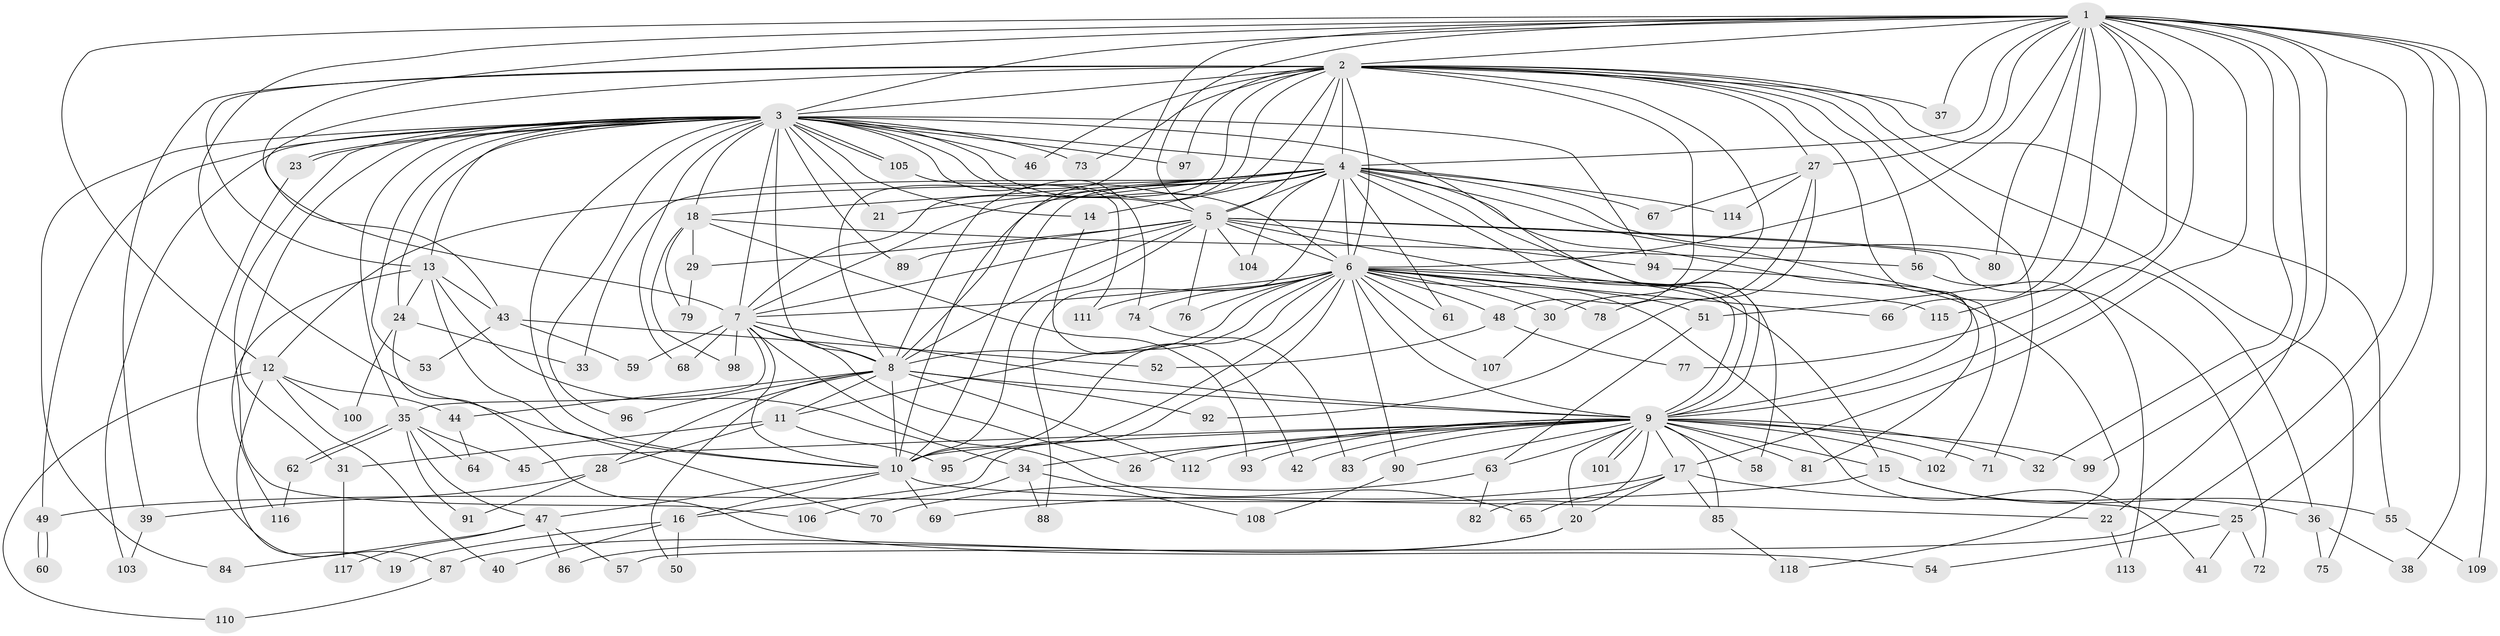 // Generated by graph-tools (version 1.1) at 2025/34/03/09/25 02:34:48]
// undirected, 118 vertices, 261 edges
graph export_dot {
graph [start="1"]
  node [color=gray90,style=filled];
  1;
  2;
  3;
  4;
  5;
  6;
  7;
  8;
  9;
  10;
  11;
  12;
  13;
  14;
  15;
  16;
  17;
  18;
  19;
  20;
  21;
  22;
  23;
  24;
  25;
  26;
  27;
  28;
  29;
  30;
  31;
  32;
  33;
  34;
  35;
  36;
  37;
  38;
  39;
  40;
  41;
  42;
  43;
  44;
  45;
  46;
  47;
  48;
  49;
  50;
  51;
  52;
  53;
  54;
  55;
  56;
  57;
  58;
  59;
  60;
  61;
  62;
  63;
  64;
  65;
  66;
  67;
  68;
  69;
  70;
  71;
  72;
  73;
  74;
  75;
  76;
  77;
  78;
  79;
  80;
  81;
  82;
  83;
  84;
  85;
  86;
  87;
  88;
  89;
  90;
  91;
  92;
  93;
  94;
  95;
  96;
  97;
  98;
  99;
  100;
  101;
  102;
  103;
  104;
  105;
  106;
  107;
  108;
  109;
  110;
  111;
  112;
  113;
  114;
  115;
  116;
  117;
  118;
  1 -- 2;
  1 -- 3;
  1 -- 4;
  1 -- 5;
  1 -- 6;
  1 -- 7;
  1 -- 8;
  1 -- 9;
  1 -- 10;
  1 -- 12;
  1 -- 17;
  1 -- 22;
  1 -- 25;
  1 -- 27;
  1 -- 32;
  1 -- 37;
  1 -- 38;
  1 -- 51;
  1 -- 57;
  1 -- 66;
  1 -- 77;
  1 -- 80;
  1 -- 99;
  1 -- 109;
  1 -- 115;
  2 -- 3;
  2 -- 4;
  2 -- 5;
  2 -- 6;
  2 -- 7;
  2 -- 8;
  2 -- 9;
  2 -- 10;
  2 -- 13;
  2 -- 27;
  2 -- 30;
  2 -- 37;
  2 -- 39;
  2 -- 43;
  2 -- 46;
  2 -- 48;
  2 -- 55;
  2 -- 56;
  2 -- 71;
  2 -- 73;
  2 -- 75;
  2 -- 97;
  3 -- 4;
  3 -- 5;
  3 -- 6;
  3 -- 7;
  3 -- 8;
  3 -- 9;
  3 -- 10;
  3 -- 13;
  3 -- 14;
  3 -- 18;
  3 -- 21;
  3 -- 23;
  3 -- 23;
  3 -- 24;
  3 -- 31;
  3 -- 35;
  3 -- 46;
  3 -- 49;
  3 -- 53;
  3 -- 68;
  3 -- 73;
  3 -- 74;
  3 -- 84;
  3 -- 89;
  3 -- 94;
  3 -- 96;
  3 -- 97;
  3 -- 103;
  3 -- 105;
  3 -- 105;
  3 -- 106;
  4 -- 5;
  4 -- 6;
  4 -- 7;
  4 -- 8;
  4 -- 9;
  4 -- 10;
  4 -- 12;
  4 -- 14;
  4 -- 18;
  4 -- 21;
  4 -- 33;
  4 -- 36;
  4 -- 58;
  4 -- 61;
  4 -- 67;
  4 -- 81;
  4 -- 88;
  4 -- 102;
  4 -- 104;
  4 -- 114;
  5 -- 6;
  5 -- 7;
  5 -- 8;
  5 -- 9;
  5 -- 10;
  5 -- 29;
  5 -- 72;
  5 -- 76;
  5 -- 80;
  5 -- 89;
  5 -- 94;
  5 -- 104;
  6 -- 7;
  6 -- 8;
  6 -- 9;
  6 -- 10;
  6 -- 11;
  6 -- 15;
  6 -- 16;
  6 -- 30;
  6 -- 41;
  6 -- 48;
  6 -- 51;
  6 -- 61;
  6 -- 66;
  6 -- 74;
  6 -- 76;
  6 -- 78;
  6 -- 90;
  6 -- 95;
  6 -- 107;
  6 -- 111;
  6 -- 115;
  7 -- 8;
  7 -- 9;
  7 -- 10;
  7 -- 26;
  7 -- 35;
  7 -- 59;
  7 -- 65;
  7 -- 68;
  7 -- 98;
  8 -- 9;
  8 -- 10;
  8 -- 11;
  8 -- 28;
  8 -- 44;
  8 -- 50;
  8 -- 92;
  8 -- 96;
  8 -- 112;
  9 -- 10;
  9 -- 15;
  9 -- 17;
  9 -- 20;
  9 -- 26;
  9 -- 32;
  9 -- 34;
  9 -- 42;
  9 -- 45;
  9 -- 58;
  9 -- 63;
  9 -- 71;
  9 -- 81;
  9 -- 82;
  9 -- 83;
  9 -- 85;
  9 -- 90;
  9 -- 93;
  9 -- 99;
  9 -- 101;
  9 -- 101;
  9 -- 102;
  9 -- 112;
  10 -- 16;
  10 -- 22;
  10 -- 47;
  10 -- 69;
  11 -- 28;
  11 -- 31;
  11 -- 95;
  12 -- 19;
  12 -- 40;
  12 -- 44;
  12 -- 100;
  12 -- 110;
  13 -- 24;
  13 -- 34;
  13 -- 43;
  13 -- 70;
  13 -- 116;
  14 -- 42;
  15 -- 36;
  15 -- 49;
  15 -- 55;
  16 -- 19;
  16 -- 40;
  16 -- 50;
  17 -- 20;
  17 -- 25;
  17 -- 65;
  17 -- 69;
  17 -- 85;
  18 -- 29;
  18 -- 56;
  18 -- 79;
  18 -- 93;
  18 -- 98;
  20 -- 86;
  20 -- 87;
  22 -- 113;
  23 -- 87;
  24 -- 33;
  24 -- 54;
  24 -- 100;
  25 -- 41;
  25 -- 54;
  25 -- 72;
  27 -- 67;
  27 -- 78;
  27 -- 92;
  27 -- 114;
  28 -- 39;
  28 -- 91;
  29 -- 79;
  30 -- 107;
  31 -- 117;
  34 -- 88;
  34 -- 106;
  34 -- 108;
  35 -- 45;
  35 -- 47;
  35 -- 62;
  35 -- 62;
  35 -- 64;
  35 -- 91;
  36 -- 38;
  36 -- 75;
  39 -- 103;
  43 -- 52;
  43 -- 53;
  43 -- 59;
  44 -- 64;
  47 -- 57;
  47 -- 84;
  47 -- 86;
  47 -- 117;
  48 -- 52;
  48 -- 77;
  49 -- 60;
  49 -- 60;
  51 -- 63;
  55 -- 109;
  56 -- 113;
  62 -- 116;
  63 -- 70;
  63 -- 82;
  74 -- 83;
  85 -- 118;
  87 -- 110;
  90 -- 108;
  94 -- 118;
  105 -- 111;
}
